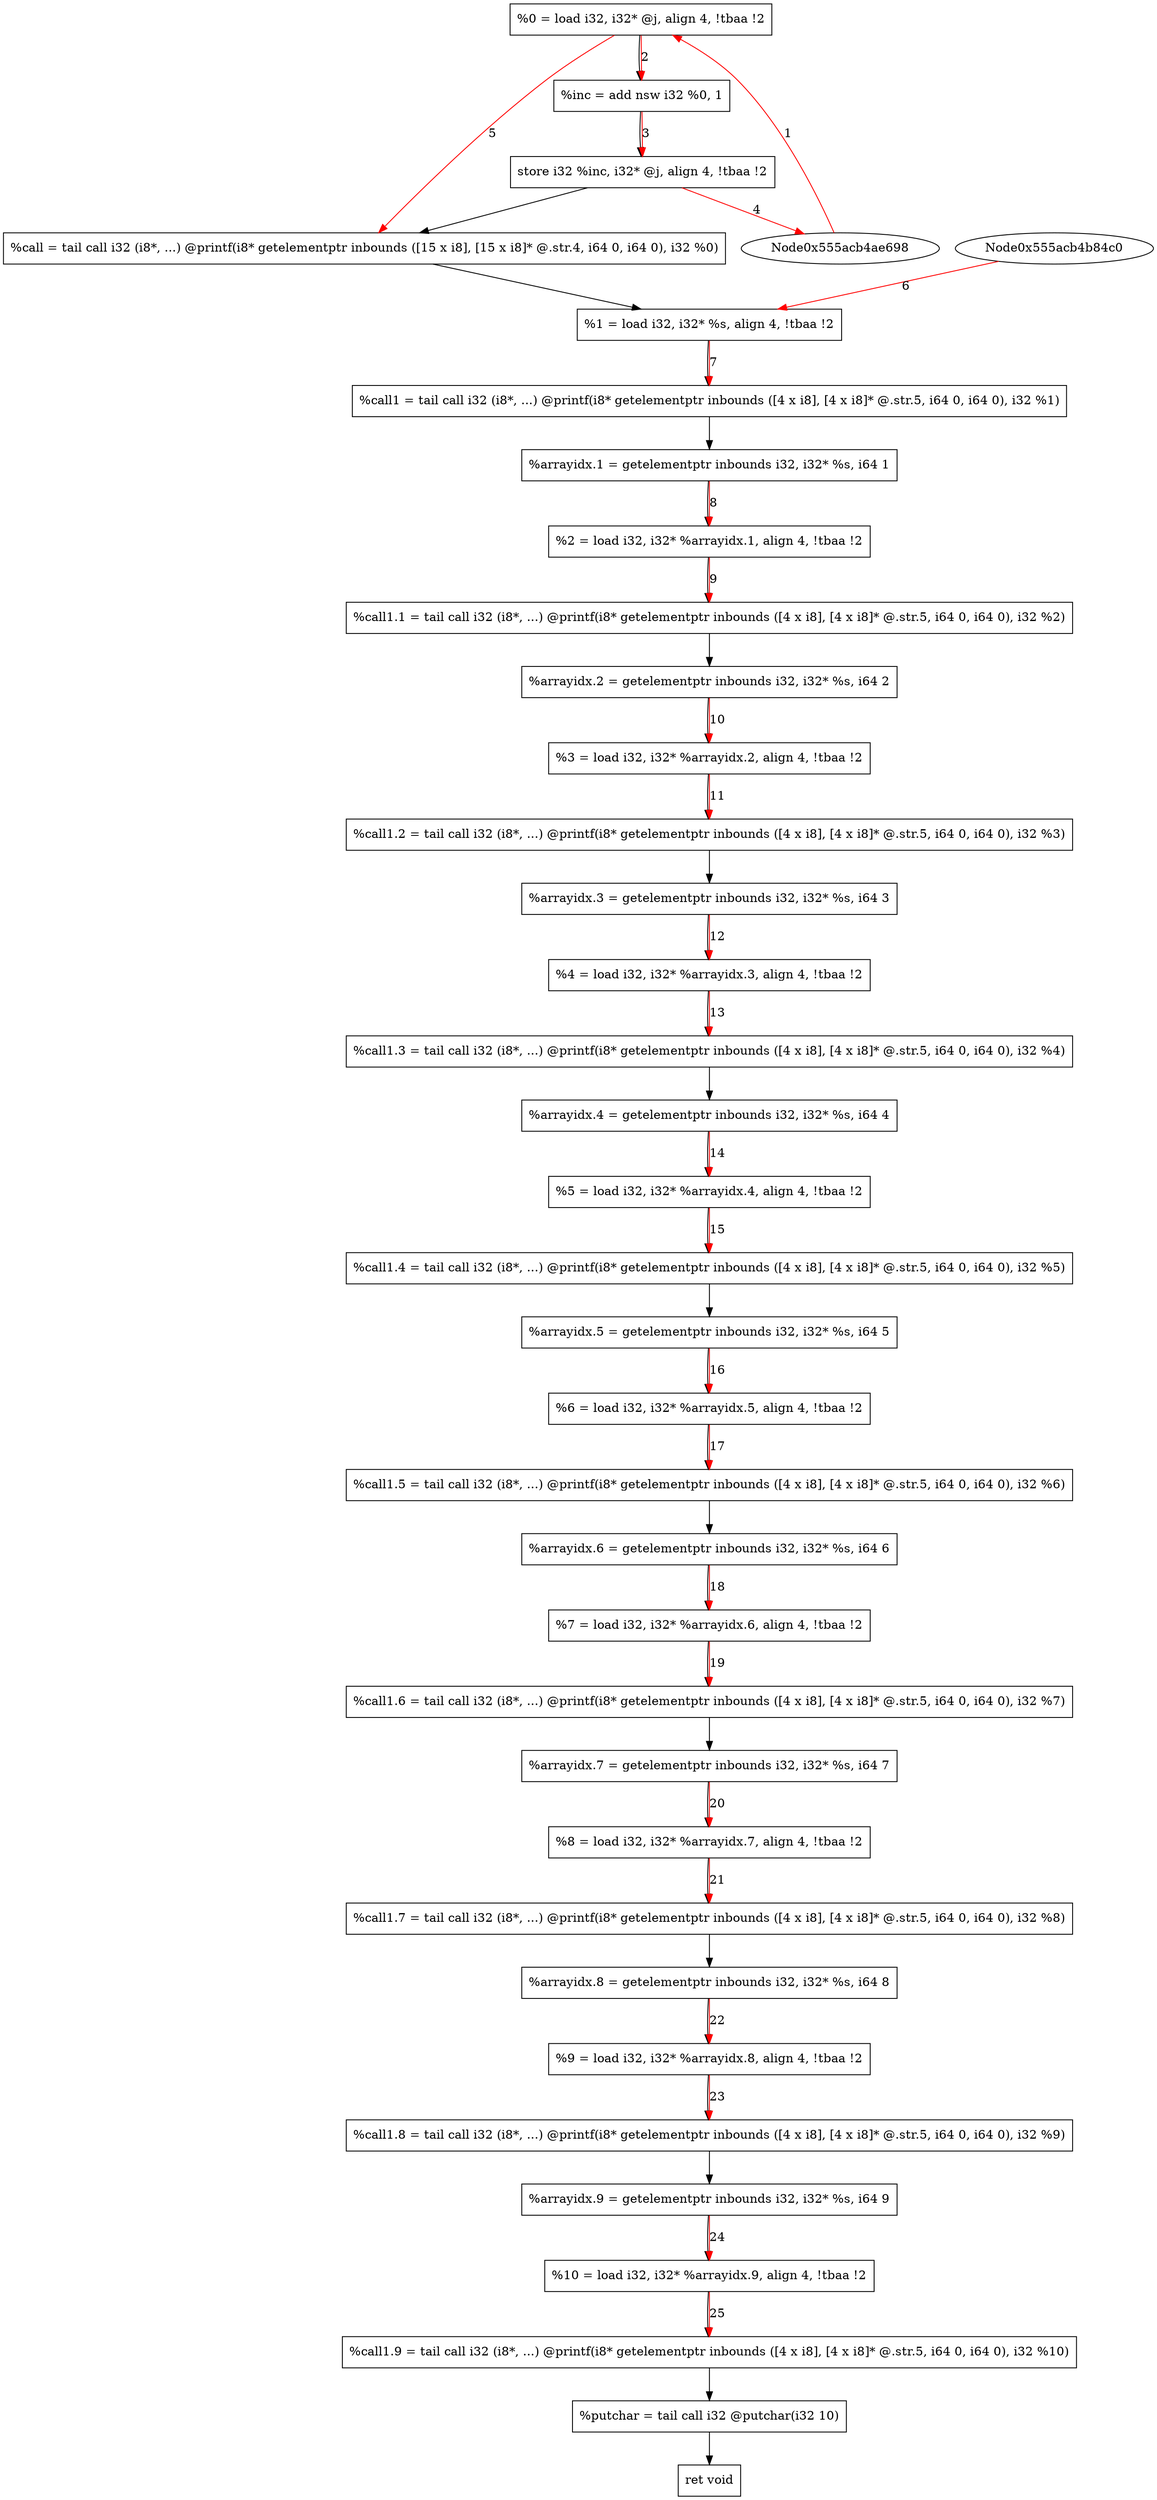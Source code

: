 digraph "CDFG for'print' function" {
	Node0x555acb4b1848[shape=record, label="  %0 = load i32, i32* @j, align 4, !tbaa !2"]
	Node0x555acb4b8670[shape=record, label="  %inc = add nsw i32 %0, 1"]
	Node0x555acb4b8700[shape=record, label="  store i32 %inc, i32* @j, align 4, !tbaa !2"]
	Node0x555acb4b8838[shape=record, label="  %call = tail call i32 (i8*, ...) @printf(i8* getelementptr inbounds ([15 x i8], [15 x i8]* @.str.4, i64 0, i64 0), i32 %0)"]
	Node0x555acb4b3df8[shape=record, label="  %1 = load i32, i32* %s, align 4, !tbaa !2"]
	Node0x555acb4b89c8[shape=record, label="  %call1 = tail call i32 (i8*, ...) @printf(i8* getelementptr inbounds ([4 x i8], [4 x i8]* @.str.5, i64 0, i64 0), i32 %1)"]
	Node0x555acb4b8aa0[shape=record, label="  %arrayidx.1 = getelementptr inbounds i32, i32* %s, i64 1"]
	Node0x555acb4b0e88[shape=record, label="  %2 = load i32, i32* %arrayidx.1, align 4, !tbaa !2"]
	Node0x555acb4b8b98[shape=record, label="  %call1.1 = tail call i32 (i8*, ...) @printf(i8* getelementptr inbounds ([4 x i8], [4 x i8]* @.str.5, i64 0, i64 0), i32 %2)"]
	Node0x555acb4b8c70[shape=record, label="  %arrayidx.2 = getelementptr inbounds i32, i32* %s, i64 2"]
	Node0x555acb4b8d08[shape=record, label="  %3 = load i32, i32* %arrayidx.2, align 4, !tbaa !2"]
	Node0x555acb4b8db8[shape=record, label="  %call1.2 = tail call i32 (i8*, ...) @printf(i8* getelementptr inbounds ([4 x i8], [4 x i8]* @.str.5, i64 0, i64 0), i32 %3)"]
	Node0x555acb4b8e90[shape=record, label="  %arrayidx.3 = getelementptr inbounds i32, i32* %s, i64 3"]
	Node0x555acb4b8f28[shape=record, label="  %4 = load i32, i32* %arrayidx.3, align 4, !tbaa !2"]
	Node0x555acb4b9028[shape=record, label="  %call1.3 = tail call i32 (i8*, ...) @printf(i8* getelementptr inbounds ([4 x i8], [4 x i8]* @.str.5, i64 0, i64 0), i32 %4)"]
	Node0x555acb4b9100[shape=record, label="  %arrayidx.4 = getelementptr inbounds i32, i32* %s, i64 4"]
	Node0x555acb4b9168[shape=record, label="  %5 = load i32, i32* %arrayidx.4, align 4, !tbaa !2"]
	Node0x555acb4b9218[shape=record, label="  %call1.4 = tail call i32 (i8*, ...) @printf(i8* getelementptr inbounds ([4 x i8], [4 x i8]* @.str.5, i64 0, i64 0), i32 %5)"]
	Node0x555acb4b9490[shape=record, label="  %arrayidx.5 = getelementptr inbounds i32, i32* %s, i64 5"]
	Node0x555acb4b9528[shape=record, label="  %6 = load i32, i32* %arrayidx.5, align 4, !tbaa !2"]
	Node0x555acb4b95d8[shape=record, label="  %call1.5 = tail call i32 (i8*, ...) @printf(i8* getelementptr inbounds ([4 x i8], [4 x i8]* @.str.5, i64 0, i64 0), i32 %6)"]
	Node0x555acb4b96b0[shape=record, label="  %arrayidx.6 = getelementptr inbounds i32, i32* %s, i64 6"]
	Node0x555acb4b9748[shape=record, label="  %7 = load i32, i32* %arrayidx.6, align 4, !tbaa !2"]
	Node0x555acb4b97f8[shape=record, label="  %call1.6 = tail call i32 (i8*, ...) @printf(i8* getelementptr inbounds ([4 x i8], [4 x i8]* @.str.5, i64 0, i64 0), i32 %7)"]
	Node0x555acb4b98d0[shape=record, label="  %arrayidx.7 = getelementptr inbounds i32, i32* %s, i64 7"]
	Node0x555acb4b9968[shape=record, label="  %8 = load i32, i32* %arrayidx.7, align 4, !tbaa !2"]
	Node0x555acb4b9aa8[shape=record, label="  %call1.7 = tail call i32 (i8*, ...) @printf(i8* getelementptr inbounds ([4 x i8], [4 x i8]* @.str.5, i64 0, i64 0), i32 %8)"]
	Node0x555acb4b9b30[shape=record, label="  %arrayidx.8 = getelementptr inbounds i32, i32* %s, i64 8"]
	Node0x555acb4b9bc8[shape=record, label="  %9 = load i32, i32* %arrayidx.8, align 4, !tbaa !2"]
	Node0x555acb4b9c78[shape=record, label="  %call1.8 = tail call i32 (i8*, ...) @printf(i8* getelementptr inbounds ([4 x i8], [4 x i8]* @.str.5, i64 0, i64 0), i32 %9)"]
	Node0x555acb4b9d50[shape=record, label="  %arrayidx.9 = getelementptr inbounds i32, i32* %s, i64 9"]
	Node0x555acb4b9de8[shape=record, label="  %10 = load i32, i32* %arrayidx.9, align 4, !tbaa !2"]
	Node0x555acb4b9e98[shape=record, label="  %call1.9 = tail call i32 (i8*, ...) @printf(i8* getelementptr inbounds ([4 x i8], [4 x i8]* @.str.5, i64 0, i64 0), i32 %10)"]
	Node0x555acb4ba0b0[shape=record, label="  %putchar = tail call i32 @putchar(i32 10)"]
	Node0x555acb4ba170[shape=record, label="  ret void"]
	Node0x555acb4b1848 -> Node0x555acb4b8670
	Node0x555acb4b8670 -> Node0x555acb4b8700
	Node0x555acb4b8700 -> Node0x555acb4b8838
	Node0x555acb4b8838 -> Node0x555acb4b3df8
	Node0x555acb4b3df8 -> Node0x555acb4b89c8
	Node0x555acb4b89c8 -> Node0x555acb4b8aa0
	Node0x555acb4b8aa0 -> Node0x555acb4b0e88
	Node0x555acb4b0e88 -> Node0x555acb4b8b98
	Node0x555acb4b8b98 -> Node0x555acb4b8c70
	Node0x555acb4b8c70 -> Node0x555acb4b8d08
	Node0x555acb4b8d08 -> Node0x555acb4b8db8
	Node0x555acb4b8db8 -> Node0x555acb4b8e90
	Node0x555acb4b8e90 -> Node0x555acb4b8f28
	Node0x555acb4b8f28 -> Node0x555acb4b9028
	Node0x555acb4b9028 -> Node0x555acb4b9100
	Node0x555acb4b9100 -> Node0x555acb4b9168
	Node0x555acb4b9168 -> Node0x555acb4b9218
	Node0x555acb4b9218 -> Node0x555acb4b9490
	Node0x555acb4b9490 -> Node0x555acb4b9528
	Node0x555acb4b9528 -> Node0x555acb4b95d8
	Node0x555acb4b95d8 -> Node0x555acb4b96b0
	Node0x555acb4b96b0 -> Node0x555acb4b9748
	Node0x555acb4b9748 -> Node0x555acb4b97f8
	Node0x555acb4b97f8 -> Node0x555acb4b98d0
	Node0x555acb4b98d0 -> Node0x555acb4b9968
	Node0x555acb4b9968 -> Node0x555acb4b9aa8
	Node0x555acb4b9aa8 -> Node0x555acb4b9b30
	Node0x555acb4b9b30 -> Node0x555acb4b9bc8
	Node0x555acb4b9bc8 -> Node0x555acb4b9c78
	Node0x555acb4b9c78 -> Node0x555acb4b9d50
	Node0x555acb4b9d50 -> Node0x555acb4b9de8
	Node0x555acb4b9de8 -> Node0x555acb4b9e98
	Node0x555acb4b9e98 -> Node0x555acb4ba0b0
	Node0x555acb4ba0b0 -> Node0x555acb4ba170
edge [color=red]
	Node0x555acb4ae698 -> Node0x555acb4b1848[label="1"]
	Node0x555acb4b1848 -> Node0x555acb4b8670[label="2"]
	Node0x555acb4b8670 -> Node0x555acb4b8700[label="3"]
	Node0x555acb4b8700 -> Node0x555acb4ae698[label="4"]
	Node0x555acb4b1848 -> Node0x555acb4b8838[label="5"]
	Node0x555acb4b84c0 -> Node0x555acb4b3df8[label="6"]
	Node0x555acb4b3df8 -> Node0x555acb4b89c8[label="7"]
	Node0x555acb4b8aa0 -> Node0x555acb4b0e88[label="8"]
	Node0x555acb4b0e88 -> Node0x555acb4b8b98[label="9"]
	Node0x555acb4b8c70 -> Node0x555acb4b8d08[label="10"]
	Node0x555acb4b8d08 -> Node0x555acb4b8db8[label="11"]
	Node0x555acb4b8e90 -> Node0x555acb4b8f28[label="12"]
	Node0x555acb4b8f28 -> Node0x555acb4b9028[label="13"]
	Node0x555acb4b9100 -> Node0x555acb4b9168[label="14"]
	Node0x555acb4b9168 -> Node0x555acb4b9218[label="15"]
	Node0x555acb4b9490 -> Node0x555acb4b9528[label="16"]
	Node0x555acb4b9528 -> Node0x555acb4b95d8[label="17"]
	Node0x555acb4b96b0 -> Node0x555acb4b9748[label="18"]
	Node0x555acb4b9748 -> Node0x555acb4b97f8[label="19"]
	Node0x555acb4b98d0 -> Node0x555acb4b9968[label="20"]
	Node0x555acb4b9968 -> Node0x555acb4b9aa8[label="21"]
	Node0x555acb4b9b30 -> Node0x555acb4b9bc8[label="22"]
	Node0x555acb4b9bc8 -> Node0x555acb4b9c78[label="23"]
	Node0x555acb4b9d50 -> Node0x555acb4b9de8[label="24"]
	Node0x555acb4b9de8 -> Node0x555acb4b9e98[label="25"]
}
